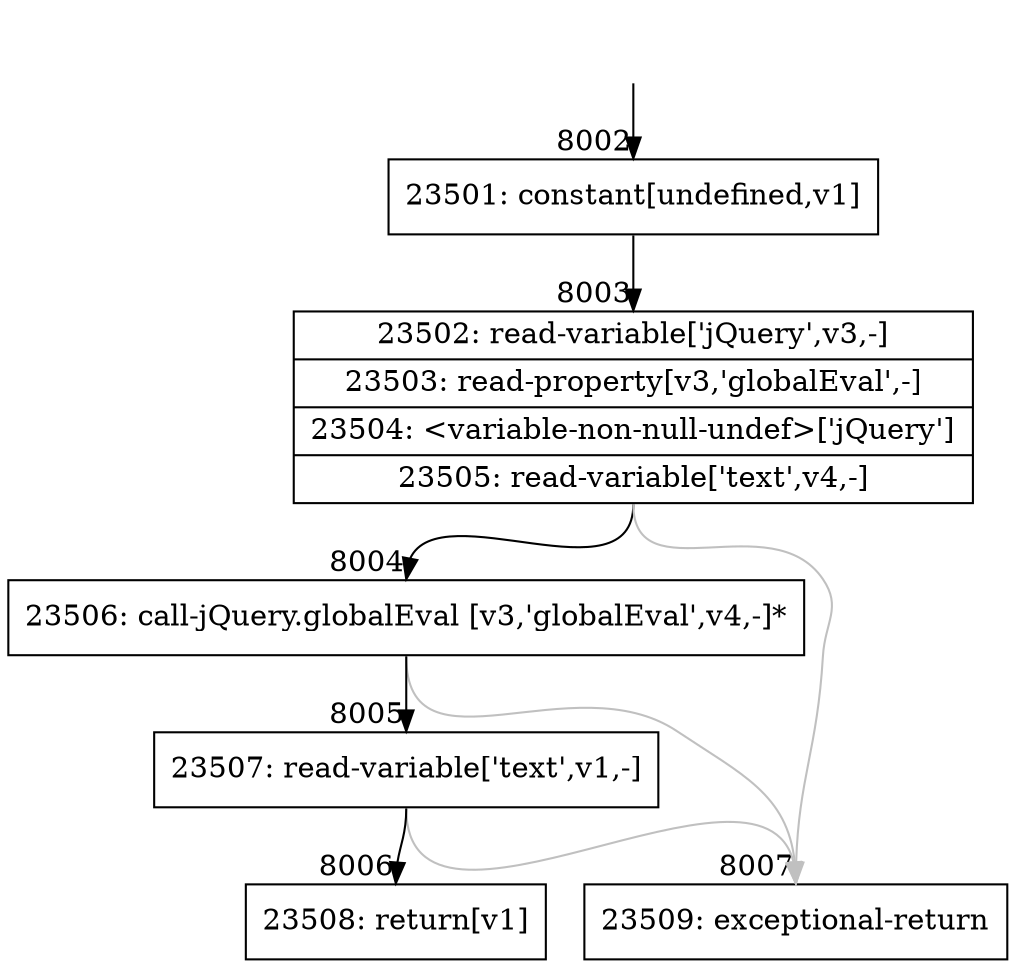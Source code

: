 digraph {
rankdir="TD"
BB_entry494[shape=none,label=""];
BB_entry494 -> BB8002 [tailport=s, headport=n, headlabel="    8002"]
BB8002 [shape=record label="{23501: constant[undefined,v1]}" ] 
BB8002 -> BB8003 [tailport=s, headport=n, headlabel="      8003"]
BB8003 [shape=record label="{23502: read-variable['jQuery',v3,-]|23503: read-property[v3,'globalEval',-]|23504: \<variable-non-null-undef\>['jQuery']|23505: read-variable['text',v4,-]}" ] 
BB8003 -> BB8004 [tailport=s, headport=n, headlabel="      8004"]
BB8003 -> BB8007 [tailport=s, headport=n, color=gray, headlabel="      8007"]
BB8004 [shape=record label="{23506: call-jQuery.globalEval [v3,'globalEval',v4,-]*}" ] 
BB8004 -> BB8005 [tailport=s, headport=n, headlabel="      8005"]
BB8004 -> BB8007 [tailport=s, headport=n, color=gray]
BB8005 [shape=record label="{23507: read-variable['text',v1,-]}" ] 
BB8005 -> BB8006 [tailport=s, headport=n, headlabel="      8006"]
BB8005 -> BB8007 [tailport=s, headport=n, color=gray]
BB8006 [shape=record label="{23508: return[v1]}" ] 
BB8007 [shape=record label="{23509: exceptional-return}" ] 
//#$~ 8272
}
